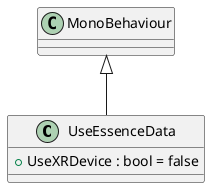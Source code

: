 @startuml
class UseEssenceData {
    + UseXRDevice : bool = false
}
MonoBehaviour <|-- UseEssenceData
@enduml
